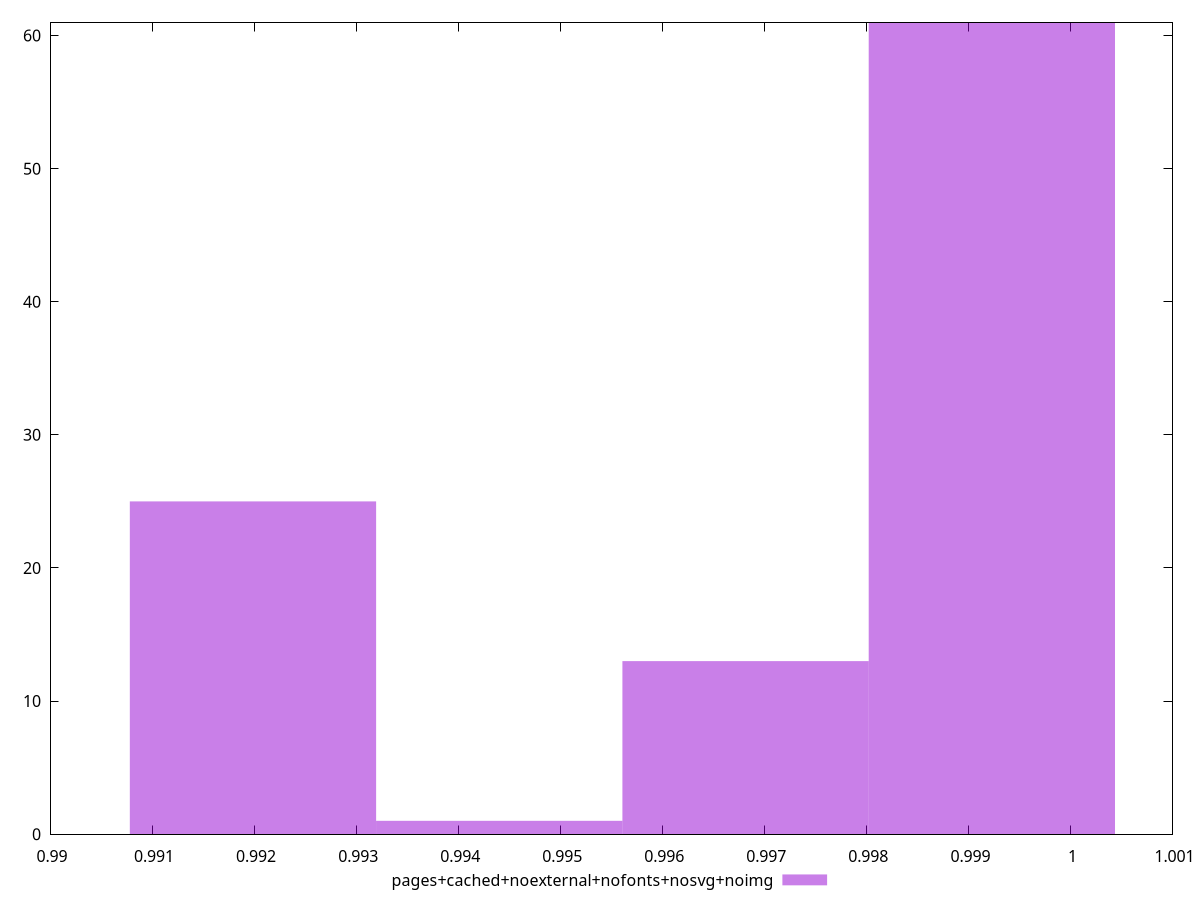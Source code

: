 $_pagesCachedNoexternalNofontsNosvgNoimg <<EOF
0.9992298027010583 61
0.9968162041438093 13
0.9919890070293115 25
0.9944026055865605 1
EOF
set key outside below
set terminal pngcairo
set output "report_00005_2020-11-02T22-26-11.212Z/speed-index/pages+cached+noexternal+nofonts+nosvg+noimg//hist.png"
set yrange [0:61]
set boxwidth 0.002413598557248933
set style fill transparent solid 0.5 noborder
plot $_pagesCachedNoexternalNofontsNosvgNoimg title "pages+cached+noexternal+nofonts+nosvg+noimg" with boxes ,